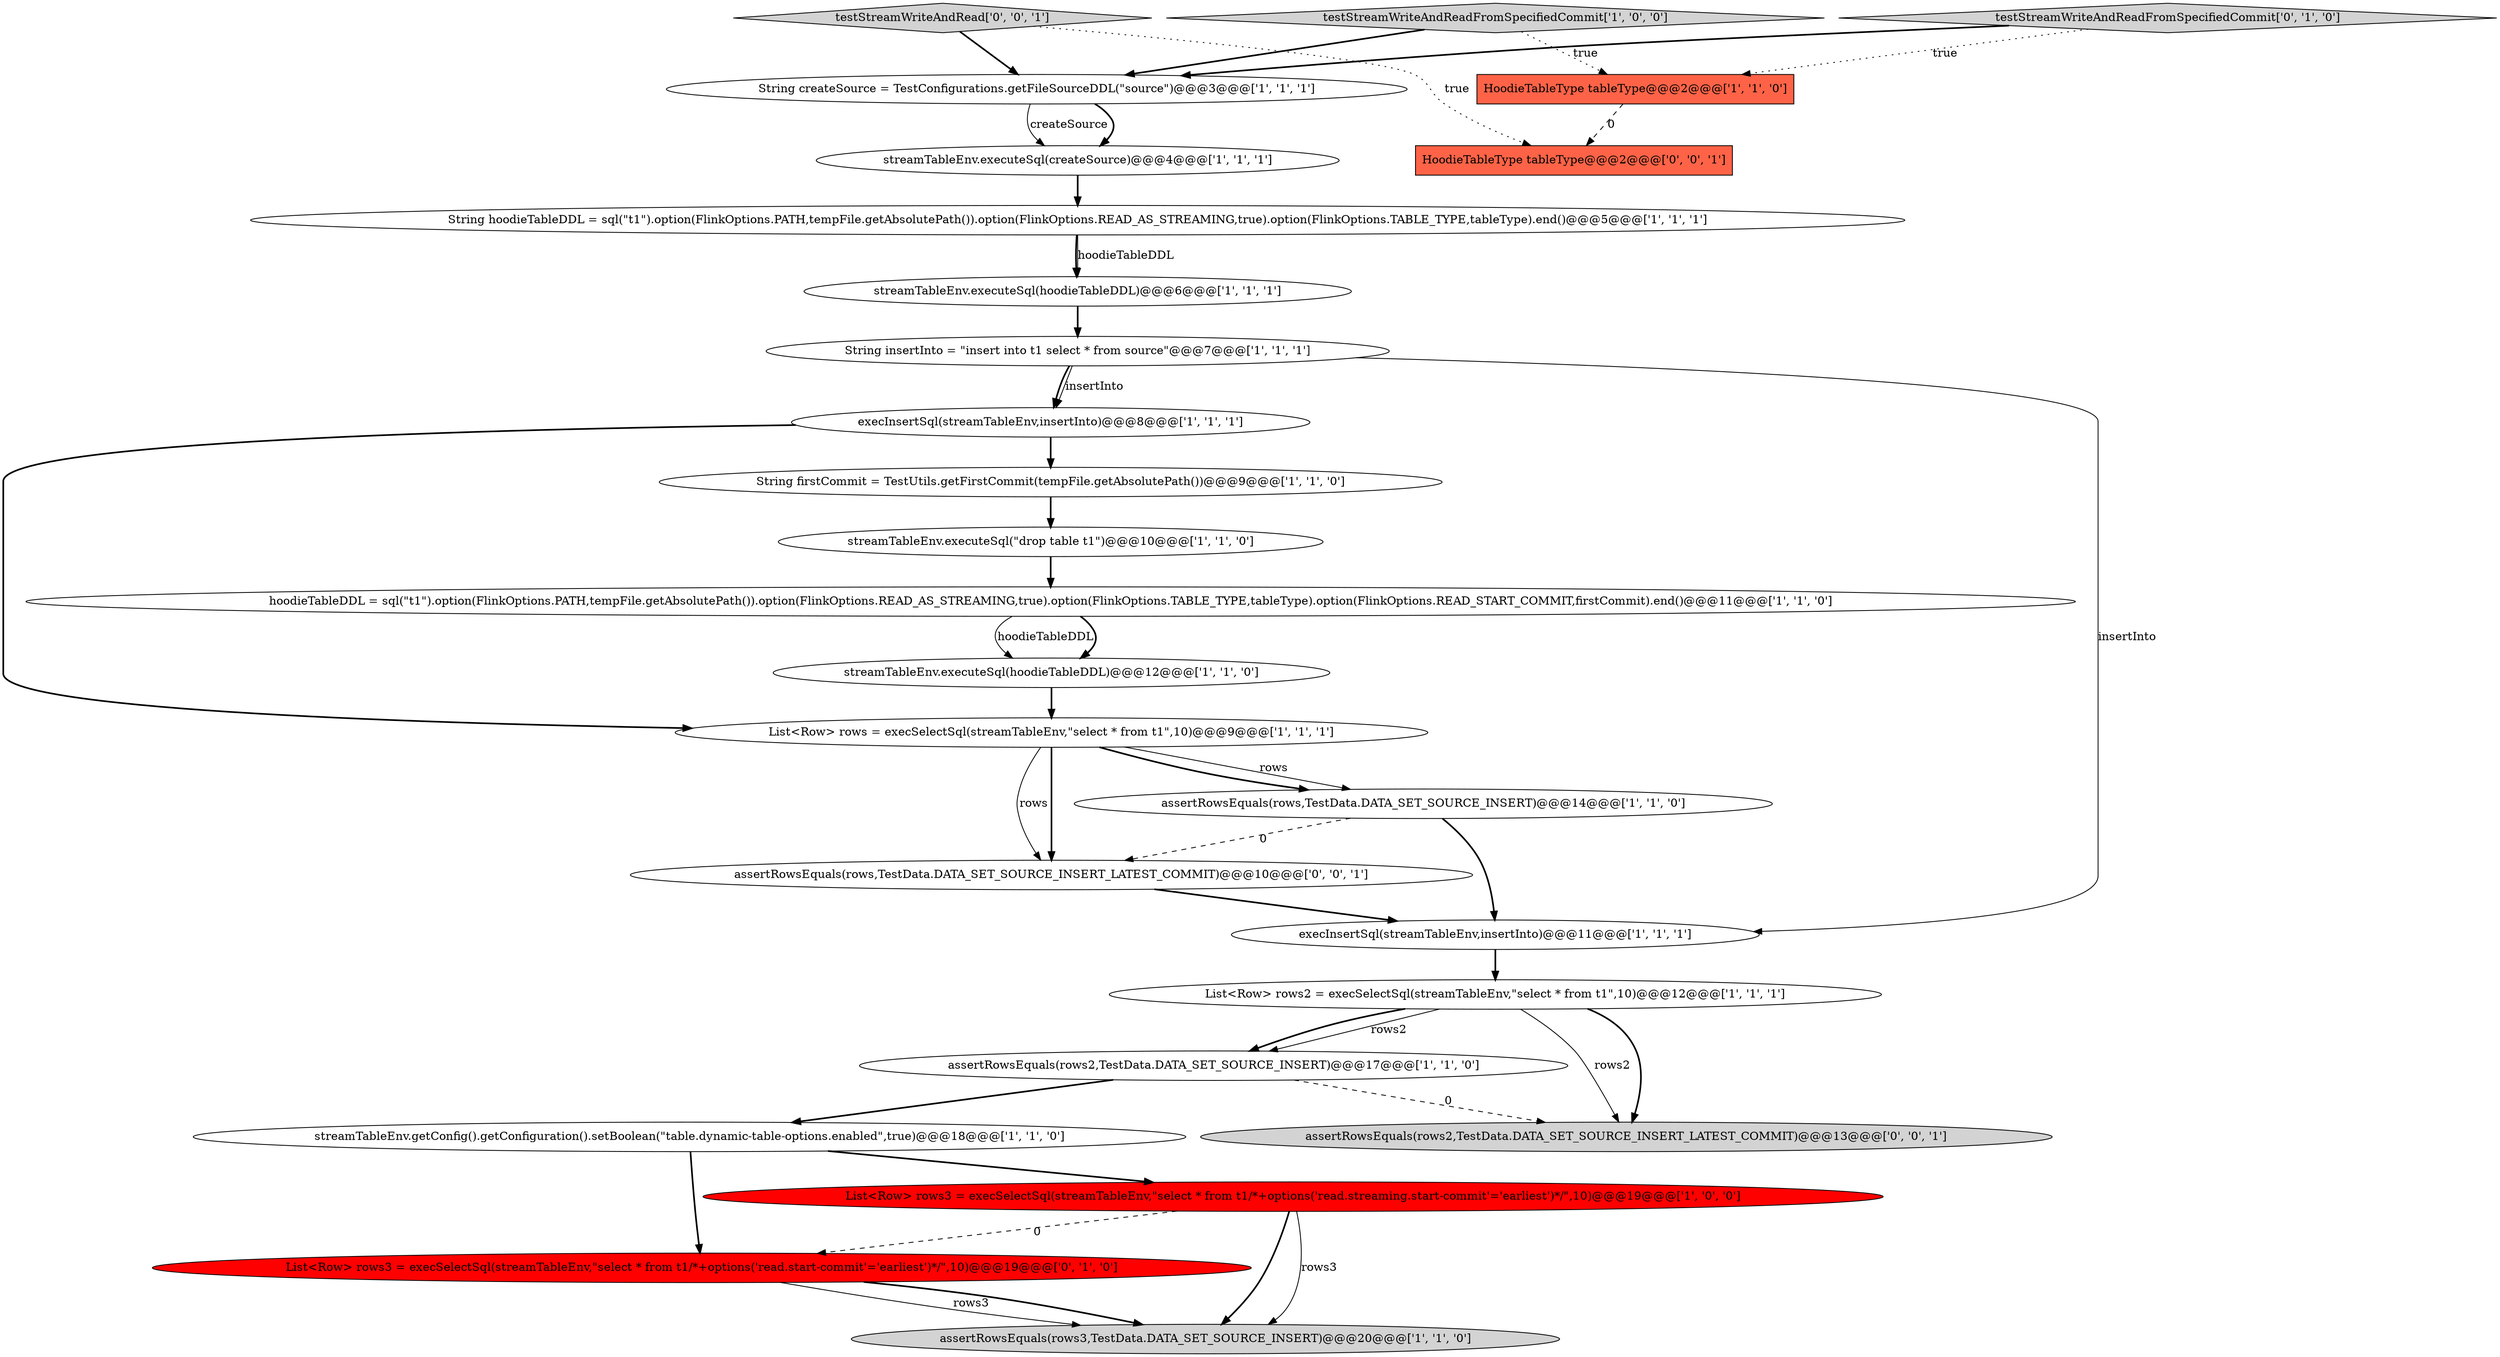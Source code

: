 digraph {
25 [style = filled, label = "assertRowsEquals(rows,TestData.DATA_SET_SOURCE_INSERT_LATEST_COMMIT)@@@10@@@['0', '0', '1']", fillcolor = white, shape = ellipse image = "AAA0AAABBB3BBB"];
23 [style = filled, label = "assertRowsEquals(rows2,TestData.DATA_SET_SOURCE_INSERT_LATEST_COMMIT)@@@13@@@['0', '0', '1']", fillcolor = lightgray, shape = ellipse image = "AAA0AAABBB3BBB"];
1 [style = filled, label = "HoodieTableType tableType@@@2@@@['1', '1', '0']", fillcolor = tomato, shape = box image = "AAA0AAABBB1BBB"];
21 [style = filled, label = "testStreamWriteAndReadFromSpecifiedCommit['0', '1', '0']", fillcolor = lightgray, shape = diamond image = "AAA0AAABBB2BBB"];
13 [style = filled, label = "List<Row> rows2 = execSelectSql(streamTableEnv,\"select * from t1\",10)@@@12@@@['1', '1', '1']", fillcolor = white, shape = ellipse image = "AAA0AAABBB1BBB"];
17 [style = filled, label = "execInsertSql(streamTableEnv,insertInto)@@@8@@@['1', '1', '1']", fillcolor = white, shape = ellipse image = "AAA0AAABBB1BBB"];
12 [style = filled, label = "String createSource = TestConfigurations.getFileSourceDDL(\"source\")@@@3@@@['1', '1', '1']", fillcolor = white, shape = ellipse image = "AAA0AAABBB1BBB"];
0 [style = filled, label = "streamTableEnv.executeSql(createSource)@@@4@@@['1', '1', '1']", fillcolor = white, shape = ellipse image = "AAA0AAABBB1BBB"];
11 [style = filled, label = "List<Row> rows3 = execSelectSql(streamTableEnv,\"select * from t1/*+options('read.streaming.start-commit'='earliest')*/\",10)@@@19@@@['1', '0', '0']", fillcolor = red, shape = ellipse image = "AAA1AAABBB1BBB"];
5 [style = filled, label = "assertRowsEquals(rows,TestData.DATA_SET_SOURCE_INSERT)@@@14@@@['1', '1', '0']", fillcolor = white, shape = ellipse image = "AAA0AAABBB1BBB"];
14 [style = filled, label = "String insertInto = \"insert into t1 select * from source\"@@@7@@@['1', '1', '1']", fillcolor = white, shape = ellipse image = "AAA0AAABBB1BBB"];
2 [style = filled, label = "assertRowsEquals(rows3,TestData.DATA_SET_SOURCE_INSERT)@@@20@@@['1', '1', '0']", fillcolor = lightgray, shape = ellipse image = "AAA0AAABBB1BBB"];
3 [style = filled, label = "hoodieTableDDL = sql(\"t1\").option(FlinkOptions.PATH,tempFile.getAbsolutePath()).option(FlinkOptions.READ_AS_STREAMING,true).option(FlinkOptions.TABLE_TYPE,tableType).option(FlinkOptions.READ_START_COMMIT,firstCommit).end()@@@11@@@['1', '1', '0']", fillcolor = white, shape = ellipse image = "AAA0AAABBB1BBB"];
15 [style = filled, label = "String hoodieTableDDL = sql(\"t1\").option(FlinkOptions.PATH,tempFile.getAbsolutePath()).option(FlinkOptions.READ_AS_STREAMING,true).option(FlinkOptions.TABLE_TYPE,tableType).end()@@@5@@@['1', '1', '1']", fillcolor = white, shape = ellipse image = "AAA0AAABBB1BBB"];
9 [style = filled, label = "assertRowsEquals(rows2,TestData.DATA_SET_SOURCE_INSERT)@@@17@@@['1', '1', '0']", fillcolor = white, shape = ellipse image = "AAA0AAABBB1BBB"];
24 [style = filled, label = "testStreamWriteAndRead['0', '0', '1']", fillcolor = lightgray, shape = diamond image = "AAA0AAABBB3BBB"];
10 [style = filled, label = "testStreamWriteAndReadFromSpecifiedCommit['1', '0', '0']", fillcolor = lightgray, shape = diamond image = "AAA0AAABBB1BBB"];
19 [style = filled, label = "streamTableEnv.executeSql(hoodieTableDDL)@@@12@@@['1', '1', '0']", fillcolor = white, shape = ellipse image = "AAA0AAABBB1BBB"];
7 [style = filled, label = "streamTableEnv.executeSql(hoodieTableDDL)@@@6@@@['1', '1', '1']", fillcolor = white, shape = ellipse image = "AAA0AAABBB1BBB"];
8 [style = filled, label = "String firstCommit = TestUtils.getFirstCommit(tempFile.getAbsolutePath())@@@9@@@['1', '1', '0']", fillcolor = white, shape = ellipse image = "AAA0AAABBB1BBB"];
20 [style = filled, label = "List<Row> rows3 = execSelectSql(streamTableEnv,\"select * from t1/*+options('read.start-commit'='earliest')*/\",10)@@@19@@@['0', '1', '0']", fillcolor = red, shape = ellipse image = "AAA1AAABBB2BBB"];
22 [style = filled, label = "HoodieTableType tableType@@@2@@@['0', '0', '1']", fillcolor = tomato, shape = box image = "AAA0AAABBB3BBB"];
16 [style = filled, label = "streamTableEnv.getConfig().getConfiguration().setBoolean(\"table.dynamic-table-options.enabled\",true)@@@18@@@['1', '1', '0']", fillcolor = white, shape = ellipse image = "AAA0AAABBB1BBB"];
6 [style = filled, label = "execInsertSql(streamTableEnv,insertInto)@@@11@@@['1', '1', '1']", fillcolor = white, shape = ellipse image = "AAA0AAABBB1BBB"];
4 [style = filled, label = "List<Row> rows = execSelectSql(streamTableEnv,\"select * from t1\",10)@@@9@@@['1', '1', '1']", fillcolor = white, shape = ellipse image = "AAA0AAABBB1BBB"];
18 [style = filled, label = "streamTableEnv.executeSql(\"drop table t1\")@@@10@@@['1', '1', '0']", fillcolor = white, shape = ellipse image = "AAA0AAABBB1BBB"];
17->8 [style = bold, label=""];
18->3 [style = bold, label=""];
24->12 [style = bold, label=""];
16->11 [style = bold, label=""];
4->5 [style = solid, label="rows"];
11->20 [style = dashed, label="0"];
15->7 [style = bold, label=""];
4->25 [style = bold, label=""];
21->1 [style = dotted, label="true"];
8->18 [style = bold, label=""];
15->7 [style = solid, label="hoodieTableDDL"];
14->17 [style = bold, label=""];
13->9 [style = solid, label="rows2"];
5->25 [style = dashed, label="0"];
3->19 [style = solid, label="hoodieTableDDL"];
25->6 [style = bold, label=""];
12->0 [style = bold, label=""];
11->2 [style = solid, label="rows3"];
9->23 [style = dashed, label="0"];
0->15 [style = bold, label=""];
9->16 [style = bold, label=""];
11->2 [style = bold, label=""];
1->22 [style = dashed, label="0"];
7->14 [style = bold, label=""];
20->2 [style = bold, label=""];
21->12 [style = bold, label=""];
20->2 [style = solid, label="rows3"];
14->6 [style = solid, label="insertInto"];
5->6 [style = bold, label=""];
3->19 [style = bold, label=""];
10->12 [style = bold, label=""];
24->22 [style = dotted, label="true"];
6->13 [style = bold, label=""];
13->23 [style = bold, label=""];
19->4 [style = bold, label=""];
13->9 [style = bold, label=""];
10->1 [style = dotted, label="true"];
13->23 [style = solid, label="rows2"];
4->25 [style = solid, label="rows"];
16->20 [style = bold, label=""];
4->5 [style = bold, label=""];
17->4 [style = bold, label=""];
12->0 [style = solid, label="createSource"];
14->17 [style = solid, label="insertInto"];
}
